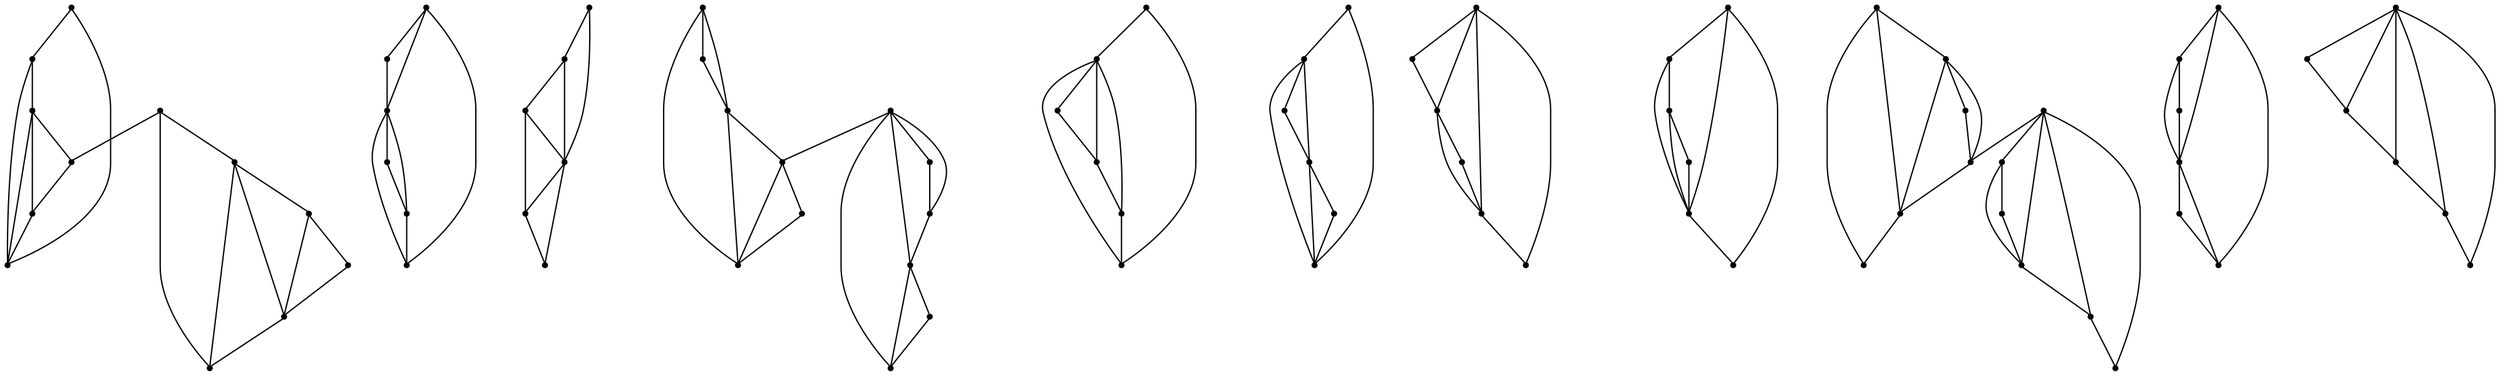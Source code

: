 graph {
  node [shape=point,comment="{\"directed\":false,\"doi\":\"10.4230/LIPIcs.GD.2024.30\",\"figure\":\"2 (6)\"}"]

  v0 [pos="1237.5533838324857,710.2238547720895"]
  v1 [pos="1223.4077692309506,734.7206785718923"]
  v2 [pos="1223.4077692309506,685.7272852944953"]
  v3 [pos="1195.1166672194881,734.716355094342"]
  v4 [pos="1195.1124698964481,685.7272852944953"]
  v5 [pos="1180.9668552949133,710.2238547720895"]
  v6 [pos="1104.183317057148,593.5614254556116"]
  v7 [pos="1090.0377024556133,618.0582492554145"]
  v8 [pos="1104.1791197341086,710.2322474049811"]
  v9 [pos="1090.0335051325735,734.729071204784"]
  v10 [pos="1104.1749224110688,826.8906075661175"]
  v11 [pos="1090.0293078095337,851.3871770437116"]
  v12 [pos="1090.0377024556133,569.0646016558086"]
  v13 [pos="1061.7466322420523,618.0539257778642"]
  v14 [pos="1090.0335051325735,685.7354236051782"]
  v15 [pos="1061.7424349190123,734.7247477272338"]
  v16 [pos="1090.0293078095337,802.3937837663146"]
  v17 [pos="1047.5885528630056,826.8906075661175"]
  v18 [pos="1061.738237595973,851.3831078883702"]
  v19 [pos="1061.7424349190126,569.0646016558087"]
  v20 [pos="1047.5968203174775,593.5614254556116"]
  v21 [pos="1061.738237595973,685.7354236051782"]
  v22 [pos="1047.5927501860451,710.2322474049811"]
  v23 [pos="1061.7340402729333,802.3937837663146"]
  v24 [pos="970.8090847566727,710.2322474049811"]
  v25 [pos="956.6634701551378,734.729071204784"]
  v26 [pos="956.6634701551378,685.7354236051782"]
  v27 [pos="914.2226834107078,710.2322474049811"]
  v28 [pos="928.3723681436751,734.7247477272338"]
  v29 [pos="928.3681708206356,685.7354236051782"]
  v30 [pos="904.1282486920437,826.8990001990093"]
  v31 [pos="889.9826340905088,851.391500521262"]
  v32 [pos="904.1240513690041,943.5446442497038"]
  v33 [pos="889.9784367674691,968.0414680495066"]
  v34 [pos="904.1114593998852,476.8697490851172"]
  v35 [pos="889.9659719899576,501.3664457238157"]
  v36 [pos="861.6706726554552,452.3730524464187"]
  v37 [pos="904.107389268453,593.5573563002702"]
  v38 [pos="889.9617746669179,618.0539257778642"]
  v39 [pos="861.6664753324155,569.0605325004672"]
  v40 [pos="889.9826340905087,802.4021763992064"]
  v41 [pos="861.691532079046,851.3915005212618"]
  v42 [pos="889.9784367674691,919.0521439274512"]
  v43 [pos="861.6873347560063,968.0414680495066"]
  v44 [pos="889.9659719899576,452.3730524464187"]
  v45 [pos="861.6748063826911,501.36224940736975"]
  v46 [pos="889.9617746669179,569.0605325004672"]
  v47 [pos="861.6706726554552,618.0498566225227"]
  v48 [pos="861.691532079046,802.4021763992064"]
  v49 [pos="847.5417837502749,826.8990001990093"]
  v50 [pos="861.6873347560063,919.0480747721097"]
  v51 [pos="847.541783750275,943.5446442497038"]
  v52 [pos="847.5251216497238,476.8697490851172"]
  v53 [pos="847.5209243266842,593.5573563002702"]
  v54 [pos="837.4431517085713,710.2322474049811"]
  v55 [pos="823.301734430076,734.729071204784"]
  v56 [pos="823.301734430076,685.7354236051782"]
  v57 [pos="780.8567503626062,710.2322474049811"]
  v58 [pos="795.0106324186132,734.7247477272338"]
  v59 [pos="795.0023013683376,685.7354236051782"]
  v60 [pos="704.0605565599186,710.2281782496397"]
  v61 [pos="689.9192028772269,734.7331403601254"]
  v62 [pos="704.073084933234,826.894676721459"]
  v63 [pos="689.9275339275024,851.391500521262"]
  v64 [pos="647.4866835872688,826.894676721459"]
  v65 [pos="661.619706219685,685.7354236051782"]
  v66 [pos="704.0647538829583,593.5530328227198"]
  v67 [pos="661.6239035427245,569.0564633451258"]
  v68 [pos="689.9192028772269,618.0498566225227"]
  v69 [pos="689.9192028772269,685.7313544498368"]
  v70 [pos="661.6280372699606,734.7206785718923"]
  v71 [pos="689.9275339275024,802.398107243865"]
  v72 [pos="661.6364319160398,851.3871770437116"]
  v73 [pos="647.4783525369932,710.2281782496397"]
  v74 [pos="689.9192028772269,569.0564633451257"]
  v75 [pos="661.6280372699606,618.0455331449724"]
  v76 [pos="661.6322345930001,802.398107243865"]
  v77 [pos="647.4783525369932,593.5530328227198"]
  v78 [pos="570.6988844306604,710.2363165603225"]
  v79 [pos="556.5532698291254,734.729071204784"]
  v80 [pos="514.1124115394163,710.2363165603225"]
  v81 [pos="528.2579625451476,685.7354236051782"]
  v82 [pos="556.5532698291254,685.7354236051782"]
  v83 [pos="528.2621598681873,734.7247477272338"]

  v0 -- v1 [id="-1",pos="1237.5533838324857,710.2238547720895 1223.4077692309506,734.7206785718923 1223.4077692309506,734.7206785718923 1223.4077692309506,734.7206785718923"]
  v80 -- v81 [id="-2",pos="514.1124115394163,710.2363165603225 528.2579625451476,685.7354236051782 528.2579625451476,685.7354236051782 528.2579625451476,685.7354236051782"]
  v83 -- v80 [id="-3",pos="528.2621598681873,734.7247477272338 514.1124115394163,710.2363165603225 514.1124115394163,710.2363165603225 514.1124115394163,710.2363165603225"]
  v81 -- v82 [id="-4",pos="528.2579625451476,685.7354236051782 556.5532698291254,685.7354236051782 556.5532698291254,685.7354236051782 556.5532698291254,685.7354236051782"]
  v78 -- v73 [id="-6",pos="570.6988844306604,710.2363165603225 647.4783525369932,710.2281782496397 647.4783525369932,710.2281782496397 647.4783525369932,710.2281782496397"]
  v2 -- v0 [id="-8",pos="1223.4077692309506,685.7272852944953 1237.5533838324857,710.2238547720895 1237.5533838324857,710.2238547720895 1237.5533838324857,710.2238547720895"]
  v79 -- v83 [id="-9",pos="556.5532698291254,734.729071204784 528.2621598681873,734.7247477272338 528.2621598681873,734.7247477272338 528.2621598681873,734.7247477272338"]
  v82 -- v78 [id="-10",pos="556.5532698291254,685.7354236051782 570.6988844306604,710.2363165603225 570.6988844306604,710.2363165603225 570.6988844306604,710.2363165603225"]
  v78 -- v81 [id="-11",pos="570.6988844306604,710.2363165603225 528.2579625451476,685.7354236051782 528.2579625451476,685.7354236051782 528.2579625451476,685.7354236051782"]
  v78 -- v80 [id="-12",pos="570.6988844306604,710.2363165603225 514.1124115394163,710.2363165603225 514.1124115394163,710.2363165603225 514.1124115394163,710.2363165603225"]
  v78 -- v79 [id="-13",pos="570.6988844306604,710.2363165603225 556.5532698291254,734.729071204784 556.5532698291254,734.729071204784 556.5532698291254,734.729071204784"]
  v77 -- v66 [id="-14",pos="647.4783525369932,593.5530328227198 704.0647538829583,593.5530328227198 704.0647538829583,593.5530328227198 704.0647538829583,593.5530328227198"]
  v77 -- v67 [id="-15",pos="647.4783525369932,593.5530328227198 661.6239035427245,569.0564633451258 661.6239035427245,569.0564633451258 661.6239035427245,569.0564633451258"]
  v64 -- v76 [id="-16",pos="647.4866835872688,826.894676721459 661.6322345930001,802.398107243865 661.6322345930001,802.398107243865 661.6322345930001,802.398107243865"]
  v73 -- v65 [id="-17",pos="647.4783525369932,710.2281782496397 661.619706219685,685.7354236051782 661.619706219685,685.7354236051782 661.619706219685,685.7354236051782"]
  v75 -- v77 [id="-18",pos="661.6280372699606,618.0455331449724 647.4783525369932,593.5530328227198 647.4783525369932,593.5530328227198 647.4783525369932,593.5530328227198"]
  v67 -- v74 [id="-19",pos="661.6239035427245,569.0564633451258 689.9192028772269,569.0564633451257 689.9192028772269,569.0564633451257 689.9192028772269,569.0564633451257"]
  v75 -- v66 [id="-20",pos="661.6280372699606,618.0455331449724 704.0647538829583,593.5530328227198 704.0647538829583,593.5530328227198 704.0647538829583,593.5530328227198"]
  v72 -- v64 [id="-21",pos="661.6364319160398,851.3871770437116 647.4866835872688,826.894676721459 647.4866835872688,826.894676721459 647.4866835872688,826.894676721459"]
  v76 -- v71 [id="-22",pos="661.6322345930001,802.398107243865 689.9275339275024,802.398107243865 689.9275339275024,802.398107243865 689.9275339275024,802.398107243865"]
  v70 -- v73 [id="-23",pos="661.6280372699606,734.7206785718923 647.4783525369932,710.2281782496397 647.4783525369932,710.2281782496397 647.4783525369932,710.2281782496397"]
  v65 -- v69 [id="-24",pos="661.619706219685,685.7354236051782 689.9192028772269,685.7313544498368 689.9192028772269,685.7313544498368 689.9192028772269,685.7313544498368"]
  v1 -- v3 [id="-25",pos="1223.4077692309506,734.7206785718923 1195.1166672194881,734.716355094342 1195.1166672194881,734.716355094342 1195.1166672194881,734.716355094342"]
  v1 -- v2 [id="-26",pos="1223.4077692309506,734.7206785718923 1223.4077692309506,685.7272852944953 1223.4077692309506,685.7272852944953 1223.4077692309506,685.7272852944953"]
  v4 -- v2 [id="-27",pos="1195.1124698964481,685.7272852944953 1223.4077692309506,685.7272852944953 1223.4077692309506,685.7272852944953 1223.4077692309506,685.7272852944953"]
  v3 -- v2 [id="-28",pos="1195.1166672194881,734.716355094342 1223.4077692309506,685.7272852944953 1223.4077692309506,685.7272852944953 1223.4077692309506,685.7272852944953"]
  v3 -- v5 [id="-29",pos="1195.1166672194881,734.716355094342 1180.9668552949133,710.2238547720895 1180.9668552949133,710.2238547720895 1180.9668552949133,710.2238547720895"]
  v4 -- v3 [id="-30",pos="1195.1124698964481,685.7272852944953 1195.1166672194881,734.716355094342 1195.1166672194881,734.716355094342 1195.1166672194881,734.716355094342"]
  v68 -- v75 [id="-31",pos="689.9192028772269,618.0498566225227 661.6280372699606,618.0455331449724 661.6280372699606,618.0455331449724 661.6280372699606,618.0455331449724"]
  v74 -- v66 [id="-32",pos="689.9192028772269,569.0564633451257 704.0647538829583,593.5530328227198 704.0647538829583,593.5530328227198 704.0647538829583,593.5530328227198"]
  v61 -- v73 [id="-33",pos="689.9192028772269,734.7331403601254 647.4783525369932,710.2281782496397 647.4783525369932,710.2281782496397 647.4783525369932,710.2281782496397"]
  v61 -- v65 [id="-34",pos="689.9192028772269,734.7331403601254 661.619706219685,685.7354236051782 661.619706219685,685.7354236051782 661.619706219685,685.7354236051782"]
  v63 -- v72 [id="-35",pos="689.9275339275024,851.391500521262 661.6364319160398,851.3871770437116 661.6364319160398,851.3871770437116 661.6364319160398,851.3871770437116"]
  v71 -- v64 [id="-36",pos="689.9275339275024,802.398107243865 647.4866835872688,826.894676721459 647.4866835872688,826.894676721459 647.4866835872688,826.894676721459"]
  v71 -- v62 [id="-37",pos="689.9275339275024,802.398107243865 704.073084933234,826.894676721459 704.073084933234,826.894676721459 704.073084933234,826.894676721459"]
  v61 -- v70 [id="-38",pos="689.9192028772269,734.7331403601254 661.6280372699606,734.7206785718923 661.6280372699606,734.7206785718923 661.6280372699606,734.7206785718923"]
  v69 -- v60 [id="-39",pos="689.9192028772269,685.7313544498368 704.0605565599186,710.2281782496397 704.0605565599186,710.2281782496397 704.0605565599186,710.2281782496397"]
  v63 -- v64 [id="-40",pos="689.9275339275024,851.391500521262 647.4866835872688,826.894676721459 647.4866835872688,826.894676721459 647.4866835872688,826.894676721459"]
  v66 -- v68 [id="-41",pos="704.0647538829583,593.5530328227198 689.9192028772269,618.0498566225227 689.9192028772269,618.0498566225227 689.9192028772269,618.0498566225227"]
  v66 -- v67 [id="-42",pos="704.0647538829583,593.5530328227198 661.6239035427245,569.0564633451258 661.6239035427245,569.0564633451258 661.6239035427245,569.0564633451258"]
  v60 -- v65 [id="-43",pos="704.0605565599186,710.2281782496397 661.619706219685,685.7354236051782 661.619706219685,685.7354236051782 661.619706219685,685.7354236051782"]
  v62 -- v64 [id="-44",pos="704.073084933234,826.894676721459 647.4866835872688,826.894676721459 647.4866835872688,826.894676721459 647.4866835872688,826.894676721459"]
  v62 -- v63 [id="-45",pos="704.073084933234,826.894676721459 689.9275339275024,851.391500521262 689.9275339275024,851.391500521262 689.9275339275024,851.391500521262"]
  v60 -- v61 [id="-46",pos="704.0605565599186,710.2281782496397 689.9192028772269,734.7331403601254 689.9192028772269,734.7331403601254 689.9192028772269,734.7331403601254"]
  v57 -- v54 [id="-47",pos="780.8567503626062,710.2322474049811 837.4431517085713,710.2322474049811 837.4431517085713,710.2322474049811 837.4431517085713,710.2322474049811"]
  v57 -- v59 [id="-48",pos="780.8567503626062,710.2322474049811 795.0023013683376,685.7354236051782 795.0023013683376,685.7354236051782 795.0023013683376,685.7354236051782"]
  v58 -- v57 [id="-49",pos="795.0106324186132,734.7247477272338 780.8567503626062,710.2322474049811 780.8567503626062,710.2322474049811 780.8567503626062,710.2322474049811"]
  v58 -- v54 [id="-50",pos="795.0106324186132,734.7247477272338 837.4431517085713,710.2322474049811 837.4431517085713,710.2322474049811 837.4431517085713,710.2322474049811"]
  v59 -- v56 [id="-51",pos="795.0023013683376,685.7354236051782 823.301734430076,685.7354236051782 823.301734430076,685.7354236051782 823.301734430076,685.7354236051782"]
  v55 -- v58 [id="-53",pos="823.301734430076,734.729071204784 795.0106324186132,734.7247477272338 795.0106324186132,734.7247477272338 795.0106324186132,734.7247477272338"]
  v51 -- v50 [id="-54",pos="847.541783750275,943.5446442497038 861.6873347560063,919.0480747721097 861.6873347560063,919.0480747721097 861.6873347560063,919.0480747721097"]
  v51 -- v42 [id="-55",pos="847.541783750275,943.5446442497038 889.9784367674691,919.0521439274512 889.9784367674691,919.0521439274512 889.9784367674691,919.0521439274512"]
  v49 -- v48 [id="-56",pos="847.5417837502749,826.8990001990093 861.691532079046,802.4021763992064 861.691532079046,802.4021763992064 861.691532079046,802.4021763992064"]
  v47 -- v39 [id="-57",pos="861.6706726554552,618.0498566225227 861.6664753324155,569.0605325004672 861.6664753324155,569.0605325004672 861.6664753324155,569.0605325004672"]
  v47 -- v53 [id="-58",pos="861.6706726554552,618.0498566225227 847.5209243266842,593.5573563002702 847.5209243266842,593.5573563002702 847.5209243266842,593.5573563002702"]
  v39 -- v46 [id="-59",pos="861.6664753324155,569.0605325004672 889.9617746669179,569.0605325004672 889.9617746669179,569.0605325004672 889.9617746669179,569.0605325004672"]
  v45 -- v36 [id="-60",pos="861.6748063826911,501.36224940736975 861.6706726554552,452.3730524464187 861.6706726554552,452.3730524464187 861.6706726554552,452.3730524464187"]
  v45 -- v34 [id="-61",pos="861.6748063826911,501.36224940736975 904.1114593998852,476.8697490851172 904.1114593998852,476.8697490851172 904.1114593998852,476.8697490851172"]
  v45 -- v52 [id="-62",pos="861.6748063826911,501.36224940736975 847.5251216497238,476.8697490851172 847.5251216497238,476.8697490851172 847.5251216497238,476.8697490851172"]
  v36 -- v44 [id="-63",pos="861.6706726554552,452.3730524464187 889.9659719899576,452.3730524464187 889.9659719899576,452.3730524464187 889.9659719899576,452.3730524464187"]
  v43 -- v51 [id="-64",pos="861.6873347560063,968.0414680495066 847.541783750275,943.5446442497038 847.541783750275,943.5446442497038 847.541783750275,943.5446442497038"]
  v50 -- v42 [id="-65",pos="861.6873347560063,919.0480747721097 889.9784367674691,919.0521439274512 889.9784367674691,919.0521439274512 889.9784367674691,919.0521439274512"]
  v48 -- v31 [id="-66",pos="861.691532079046,802.4021763992064 889.9826340905088,851.391500521262 889.9826340905088,851.391500521262 889.9826340905088,851.391500521262"]
  v41 -- v49 [id="-67",pos="861.691532079046,851.3915005212618 847.5417837502749,826.8990001990093 847.5417837502749,826.8990001990093 847.5417837502749,826.8990001990093"]
  v48 -- v40 [id="-68",pos="861.691532079046,802.4021763992064 889.9826340905087,802.4021763992064 889.9826340905087,802.4021763992064 889.9826340905087,802.4021763992064"]
  v56 -- v54 [id="-69",pos="823.301734430076,685.7354236051782 837.4431517085713,710.2322474049811 837.4431517085713,710.2322474049811 837.4431517085713,710.2322474049811"]
  v53 -- v39 [id="-70",pos="847.5209243266842,593.5573563002702 861.6664753324155,569.0605325004672 861.6664753324155,569.0605325004672 861.6664753324155,569.0605325004672"]
  v79 -- v80 [id="-71",pos="556.5532698291254,734.729071204784 514.1124115394163,710.2363165603225 514.1124115394163,710.2363165603225 514.1124115394163,710.2363165603225"]
  v52 -- v36 [id="-72",pos="847.5251216497238,476.8697490851172 861.6706726554552,452.3730524464187 861.6706726554552,452.3730524464187 861.6706726554552,452.3730524464187"]
  v56 -- v57 [id="-73",pos="823.301734430076,685.7354236051782 780.8567503626062,710.2322474049811 780.8567503626062,710.2322474049811 780.8567503626062,710.2322474049811"]
  v54 -- v55 [id="-74",pos="837.4431517085713,710.2322474049811 823.301734430076,734.729071204784 823.301734430076,734.729071204784 823.301734430076,734.729071204784"]
  v54 -- v27 [id="-76",pos="837.4431517085713,710.2322474049811 914.2226834107078,710.2322474049811 914.2226834107078,710.2322474049811 914.2226834107078,710.2322474049811"]
  v5 -- v4 [id="-77",pos="1180.9668552949133,710.2238547720895 1195.1124698964481,685.7272852944953 1195.1124698964481,685.7272852944953 1195.1124698964481,685.7272852944953"]
  v6 -- v7 [id="-78",pos="1104.183317057148,593.5614254556116 1090.0377024556133,618.0582492554145 1090.0377024556133,618.0582492554145 1090.0377024556133,618.0582492554145"]
  v38 -- v39 [id="-79",pos="889.9617746669179,618.0539257778642 861.6664753324155,569.0605325004672 861.6664753324155,569.0605325004672 861.6664753324155,569.0605325004672"]
  v38 -- v47 [id="-80",pos="889.9617746669179,618.0539257778642 861.6706726554552,618.0498566225227 861.6706726554552,618.0498566225227 861.6706726554552,618.0498566225227"]
  v46 -- v37 [id="-81",pos="889.9617746669179,569.0605325004672 904.107389268453,593.5573563002702 904.107389268453,593.5573563002702 904.107389268453,593.5573563002702"]
  v35 -- v45 [id="-82",pos="889.9659719899576,501.3664457238157 861.6748063826911,501.36224940736975 861.6748063826911,501.36224940736975 861.6748063826911,501.36224940736975"]
  v44 -- v34 [id="-83",pos="889.9659719899576,452.3730524464187 904.1114593998852,476.8697490851172 904.1114593998852,476.8697490851172 904.1114593998852,476.8697490851172"]
  v33 -- v43 [id="-84",pos="889.9784367674691,968.0414680495066 861.6873347560063,968.0414680495066 861.6873347560063,968.0414680495066 861.6873347560063,968.0414680495066"]
  v42 -- v32 [id="-85",pos="889.9784367674691,919.0521439274512 904.1240513690041,943.5446442497038 904.1240513690041,943.5446442497038 904.1240513690041,943.5446442497038"]
  v33 -- v42 [id="-86",pos="889.9784367674691,968.0414680495066 889.9784367674691,919.0521439274512 889.9784367674691,919.0521439274512 889.9784367674691,919.0521439274512"]
  v31 -- v40 [id="-87",pos="889.9826340905088,851.391500521262 889.9826340905087,802.4021763992064 889.9826340905087,802.4021763992064 889.9826340905087,802.4021763992064"]
  v31 -- v41 [id="-88",pos="889.9826340905088,851.391500521262 861.691532079046,851.3915005212618 861.691532079046,851.3915005212618 861.691532079046,851.3915005212618"]
  v40 -- v30 [id="-89",pos="889.9826340905087,802.4021763992064 904.1282486920437,826.8990001990093 904.1282486920437,826.8990001990093 904.1282486920437,826.8990001990093"]
  v37 -- v39 [id="-90",pos="904.107389268453,593.5573563002702 861.6664753324155,569.0605325004672 861.6664753324155,569.0605325004672 861.6664753324155,569.0605325004672"]
  v37 -- v38 [id="-91",pos="904.107389268453,593.5573563002702 889.9617746669179,618.0539257778642 889.9617746669179,618.0539257778642 889.9617746669179,618.0539257778642"]
  v34 -- v36 [id="-92",pos="904.1114593998852,476.8697490851172 861.6706726554552,452.3730524464187 861.6706726554552,452.3730524464187 861.6706726554552,452.3730524464187"]
  v34 -- v35 [id="-93",pos="904.1114593998852,476.8697490851172 889.9659719899576,501.3664457238157 889.9659719899576,501.3664457238157 889.9659719899576,501.3664457238157"]
  v32 -- v33 [id="-94",pos="904.1240513690041,943.5446442497038 889.9784367674691,968.0414680495066 889.9784367674691,968.0414680495066 889.9784367674691,968.0414680495066"]
  v30 -- v31 [id="-95",pos="904.1282486920437,826.8990001990093 889.9826340905088,851.391500521262 889.9826340905088,851.391500521262 889.9826340905088,851.391500521262"]
  v27 -- v29 [id="-96",pos="914.2226834107078,710.2322474049811 928.3681708206356,685.7354236051782 928.3681708206356,685.7354236051782 928.3681708206356,685.7354236051782"]
  v28 -- v27 [id="-97",pos="928.3723681436751,734.7247477272338 914.2226834107078,710.2322474049811 914.2226834107078,710.2322474049811 914.2226834107078,710.2322474049811"]
  v28 -- v24 [id="-98",pos="928.3723681436751,734.7247477272338 970.8090847566727,710.2322474049811 970.8090847566727,710.2322474049811 970.8090847566727,710.2322474049811"]
  v28 -- v26 [id="-99",pos="928.3723681436751,734.7247477272338 956.6634701551378,685.7354236051782 956.6634701551378,685.7354236051782 956.6634701551378,685.7354236051782"]
  v29 -- v26 [id="-100",pos="928.3681708206356,685.7354236051782 956.6634701551378,685.7354236051782 956.6634701551378,685.7354236051782 956.6634701551378,685.7354236051782"]
  v25 -- v28 [id="-101",pos="956.6634701551378,734.729071204784 928.3723681436751,734.7247477272338 928.3723681436751,734.7247477272338 928.3723681436751,734.7247477272338"]
  v26 -- v24 [id="-102",pos="956.6634701551378,685.7354236051782 970.8090847566727,710.2322474049811 970.8090847566727,710.2322474049811 970.8090847566727,710.2322474049811"]
  v26 -- v27 [id="-103",pos="956.6634701551378,685.7354236051782 914.2226834107078,710.2322474049811 914.2226834107078,710.2322474049811 914.2226834107078,710.2322474049811"]
  v24 -- v25 [id="-104",pos="970.8090847566727,710.2322474049811 956.6634701551378,734.729071204784 956.6634701551378,734.729071204784 956.6634701551378,734.729071204784"]
  v17 -- v23 [id="-105",pos="1047.5885528630056,826.8906075661175 1061.7340402729333,802.3937837663146 1061.7340402729333,802.3937837663146 1061.7340402729333,802.3937837663146"]
  v22 -- v21 [id="-106",pos="1047.5927501860451,710.2322474049811 1061.738237595973,685.7354236051782 1061.738237595973,685.7354236051782 1061.738237595973,685.7354236051782"]
  v20 -- v19 [id="-107",pos="1047.5968203174775,593.5614254556116 1061.7424349190126,569.0646016558087 1061.7424349190126,569.0646016558087 1061.7424349190126,569.0646016558087"]
  v18 -- v17 [id="-108",pos="1061.738237595973,851.3831078883702 1047.5885528630056,826.8906075661175 1047.5885528630056,826.8906075661175 1047.5885528630056,826.8906075661175"]
  v23 -- v16 [id="-109",pos="1061.7340402729333,802.3937837663146 1090.0293078095337,802.3937837663146 1090.0293078095337,802.3937837663146 1090.0293078095337,802.3937837663146"]
  v18 -- v16 [id="-110",pos="1061.738237595973,851.3831078883702 1090.0293078095337,802.3937837663146 1090.0293078095337,802.3937837663146 1090.0293078095337,802.3937837663146"]
  v15 -- v22 [id="-111",pos="1061.7424349190123,734.7247477272338 1047.5927501860451,710.2322474049811 1047.5927501860451,710.2322474049811 1047.5927501860451,710.2322474049811"]
  v15 -- v21 [id="-112",pos="1061.7424349190123,734.7247477272338 1061.738237595973,685.7354236051782 1061.738237595973,685.7354236051782 1061.738237595973,685.7354236051782"]
  v21 -- v14 [id="-113",pos="1061.738237595973,685.7354236051782 1090.0335051325735,685.7354236051782 1090.0335051325735,685.7354236051782 1090.0335051325735,685.7354236051782"]
  v21 -- v9 [id="-114",pos="1061.738237595973,685.7354236051782 1090.0335051325735,734.729071204784 1090.0335051325735,734.729071204784 1090.0335051325735,734.729071204784"]
  v19 -- v13 [id="-115",pos="1061.7424349190126,569.0646016558087 1061.7466322420523,618.0539257778642 1061.7466322420523,618.0539257778642 1061.7466322420523,618.0539257778642"]
  v13 -- v20 [id="-116",pos="1061.7466322420523,618.0539257778642 1047.5968203174775,593.5614254556116 1047.5968203174775,593.5614254556116 1047.5968203174775,593.5614254556116"]
  v13 -- v6 [id="-117",pos="1061.7466322420523,618.0539257778642 1104.183317057148,593.5614254556116 1104.183317057148,593.5614254556116 1104.183317057148,593.5614254556116"]
  v13 -- v12 [id="-118",pos="1061.7466322420523,618.0539257778642 1090.0377024556133,569.0646016558086 1090.0377024556133,569.0646016558086 1090.0377024556133,569.0646016558086"]
  v19 -- v12 [id="-119",pos="1061.7424349190126,569.0646016558087 1090.0377024556133,569.0646016558086 1090.0377024556133,569.0646016558086 1090.0377024556133,569.0646016558086"]
  v49 -- v31 [id="-120",pos="847.5417837502749,826.8990001990093 889.9826340905088,851.391500521262 889.9826340905088,851.391500521262 889.9826340905088,851.391500521262"]
  v11 -- v18 [id="-123",pos="1090.0293078095337,851.3871770437116 1061.738237595973,851.3831078883702 1061.738237595973,851.3831078883702 1061.738237595973,851.3831078883702"]
  v16 -- v10 [id="-124",pos="1090.0293078095337,802.3937837663146 1104.1749224110688,826.8906075661175 1104.1749224110688,826.8906075661175 1104.1749224110688,826.8906075661175"]
  v11 -- v16 [id="-125",pos="1090.0293078095337,851.3871770437116 1090.0293078095337,802.3937837663146 1090.0293078095337,802.3937837663146 1090.0293078095337,802.3937837663146"]
  v16 -- v17 [id="-126",pos="1090.0293078095337,802.3937837663146 1047.5885528630056,826.8906075661175 1047.5885528630056,826.8906075661175 1047.5885528630056,826.8906075661175"]
  v9 -- v15 [id="-127",pos="1090.0335051325735,734.729071204784 1061.7424349190123,734.7247477272338 1061.7424349190123,734.7247477272338 1061.7424349190123,734.7247477272338"]
  v14 -- v8 [id="-128",pos="1090.0335051325735,685.7354236051782 1104.1791197341086,710.2322474049811 1104.1791197341086,710.2322474049811 1104.1791197341086,710.2322474049811"]
  v9 -- v14 [id="-129",pos="1090.0335051325735,734.729071204784 1090.0335051325735,685.7354236051782 1090.0335051325735,685.7354236051782 1090.0335051325735,685.7354236051782"]
  v7 -- v13 [id="-130",pos="1090.0377024556133,618.0582492554145 1061.7466322420523,618.0539257778642 1061.7466322420523,618.0539257778642 1061.7466322420523,618.0539257778642"]
  v12 -- v6 [id="-131",pos="1090.0377024556133,569.0646016558086 1104.183317057148,593.5614254556116 1104.183317057148,593.5614254556116 1104.183317057148,593.5614254556116"]
  v10 -- v11 [id="-132",pos="1104.1749224110688,826.8906075661175 1090.0293078095337,851.3871770437116 1090.0293078095337,851.3871770437116 1090.0293078095337,851.3871770437116"]
  v8 -- v9 [id="-133",pos="1104.1791197341086,710.2322474049811 1090.0335051325735,734.729071204784 1090.0335051325735,734.729071204784 1090.0335051325735,734.729071204784"]
  v8 -- v5 [id="-134",pos="1104.1791197341086,710.2322474049811 1180.9668552949133,710.2238547720895 1180.9668552949133,710.2238547720895 1180.9668552949133,710.2238547720895"]
  v51 -- v33 [id="-135",pos="847.541783750275,943.5446442497038 889.9784367674691,968.0414680495066 889.9784367674691,968.0414680495066 889.9784367674691,968.0414680495066"]
}